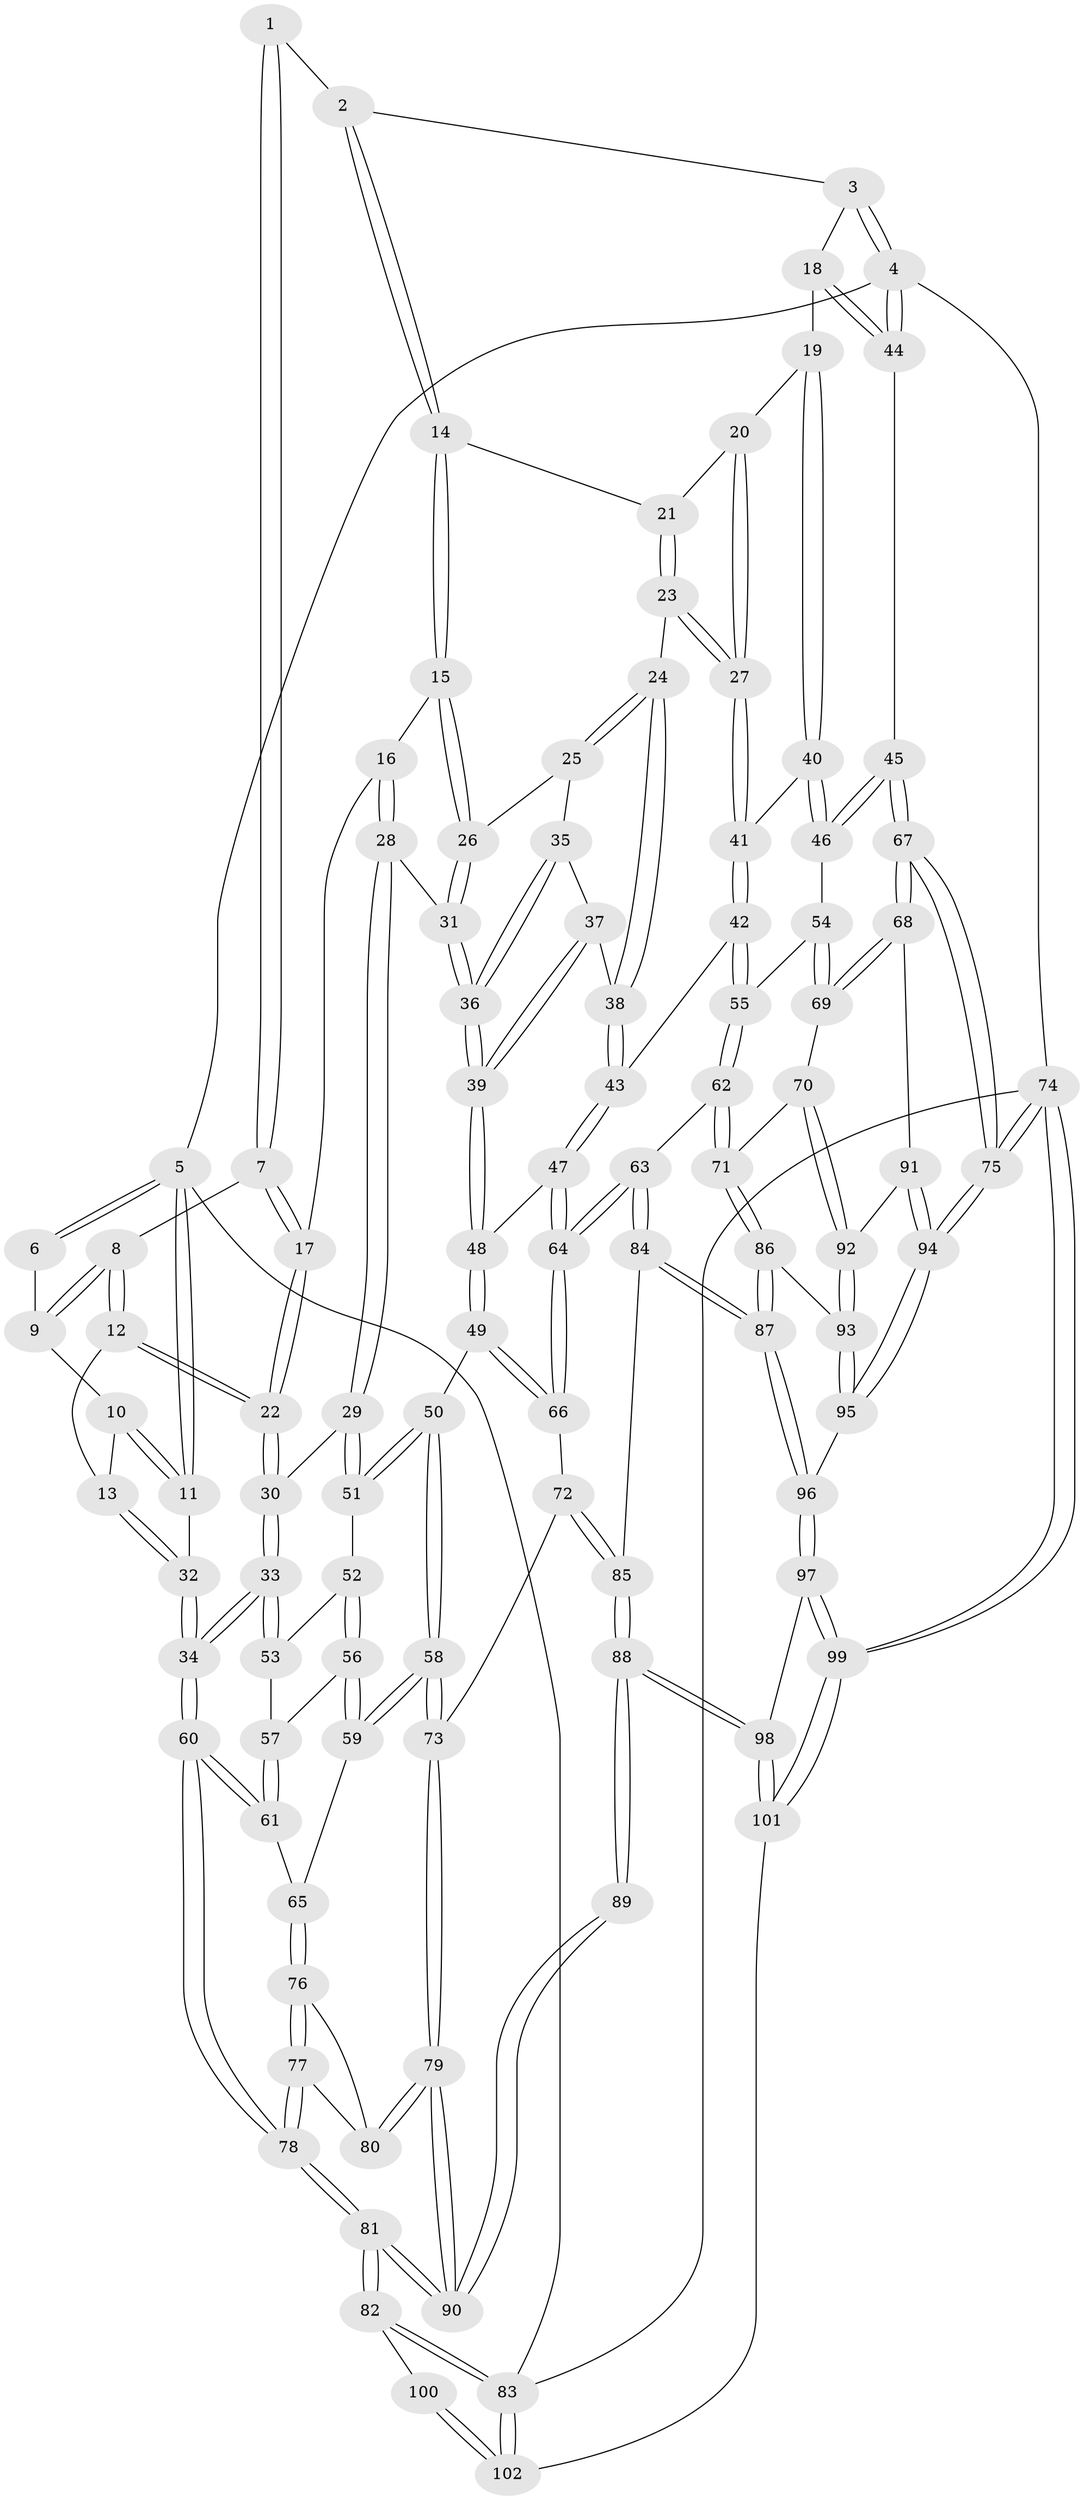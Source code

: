 // Generated by graph-tools (version 1.1) at 2025/03/03/09/25 03:03:20]
// undirected, 102 vertices, 252 edges
graph export_dot {
graph [start="1"]
  node [color=gray90,style=filled];
  1 [pos="+0.2932021823827415+0"];
  2 [pos="+0.641867145387076+0"];
  3 [pos="+0.8063519513916574+0"];
  4 [pos="+1+0"];
  5 [pos="+0+0"];
  6 [pos="+0+0"];
  7 [pos="+0.2835059722070756+0"];
  8 [pos="+0.13958812276253232+0.05129835181840612"];
  9 [pos="+0.06842060196861262+0"];
  10 [pos="+0.05249682851396178+0.03429680378876007"];
  11 [pos="+0+0.21424073298990934"];
  12 [pos="+0.13827584762152076+0.14192807407350153"];
  13 [pos="+0.061257623429235596+0.14422585230889046"];
  14 [pos="+0.6361102619106463+0"];
  15 [pos="+0.43195183605708576+0.10650734604856243"];
  16 [pos="+0.35412072178317155+0.1062126791831214"];
  17 [pos="+0.299240384585041+0.0390621868598051"];
  18 [pos="+0.922329851026215+0.15614915556178563"];
  19 [pos="+0.8734525663567992+0.16111290271446255"];
  20 [pos="+0.7899754257974144+0.07791541107768256"];
  21 [pos="+0.6433680366248934+0"];
  22 [pos="+0.15978538036295514+0.15584811752257907"];
  23 [pos="+0.6276302240321365+0.18108228552157116"];
  24 [pos="+0.6263026238377433+0.1818989486524123"];
  25 [pos="+0.48563506598788425+0.1645963858898343"];
  26 [pos="+0.46626282641416716+0.15412287987612194"];
  27 [pos="+0.667780889611047+0.20215879149377705"];
  28 [pos="+0.3131864788978882+0.21458821941306322"];
  29 [pos="+0.22542499125772397+0.2570760820196142"];
  30 [pos="+0.18531140225993828+0.2082779831953743"];
  31 [pos="+0.40898570281084395+0.285451227161681"];
  32 [pos="+0+0.2823072752312115"];
  33 [pos="+0+0.2867087540059927"];
  34 [pos="+0+0.2841611378883357"];
  35 [pos="+0.4911851670067192+0.20950309805424977"];
  36 [pos="+0.43935045921095367+0.33740426431710263"];
  37 [pos="+0.5118606027376496+0.24056714139749025"];
  38 [pos="+0.6001191945046414+0.22583246118887496"];
  39 [pos="+0.4464386952359087+0.3536109923339632"];
  40 [pos="+0.7619076599571868+0.25592357378567465"];
  41 [pos="+0.756776453542756+0.25753835838829625"];
  42 [pos="+0.709729416205225+0.37711591320281335"];
  43 [pos="+0.5576429370827877+0.34719171565700163"];
  44 [pos="+1+0.20701757310092234"];
  45 [pos="+1+0.24289539196781532"];
  46 [pos="+0.8895686326027155+0.36981239200719485"];
  47 [pos="+0.5129859341012787+0.3720032571773367"];
  48 [pos="+0.447457395747057+0.3572036494823972"];
  49 [pos="+0.3849352555464194+0.4089115156712025"];
  50 [pos="+0.3735266811859802+0.41472546947578287"];
  51 [pos="+0.2167517336599037+0.2937787238034028"];
  52 [pos="+0.2042801665298527+0.30727980109941627"];
  53 [pos="+0.16058658944174808+0.3184538097749671"];
  54 [pos="+0.8615897398990191+0.4256813390105876"];
  55 [pos="+0.7199812176101803+0.410410158830738"];
  56 [pos="+0.20202091877185607+0.42398546817640603"];
  57 [pos="+0.10646858886000472+0.39447869631043975"];
  58 [pos="+0.290832125541969+0.541108020045945"];
  59 [pos="+0.20616820682162687+0.45996000299863404"];
  60 [pos="+0+0.35247347186474937"];
  61 [pos="+0.0508818955463159+0.4432064612897022"];
  62 [pos="+0.6872220707126455+0.5323753439945291"];
  63 [pos="+0.5912501267597124+0.5522120999883535"];
  64 [pos="+0.5807284138345684+0.5478049879267776"];
  65 [pos="+0.08155424477179815+0.4709946644774515"];
  66 [pos="+0.5067804752260447+0.567387296007506"];
  67 [pos="+1+0.5949873857142272"];
  68 [pos="+1+0.5950176168809508"];
  69 [pos="+0.872679525403666+0.4579657221573017"];
  70 [pos="+0.7863584722165105+0.5966174380709764"];
  71 [pos="+0.7747776407435863+0.597463066986914"];
  72 [pos="+0.4937622607387172+0.574961067170935"];
  73 [pos="+0.29119461487861875+0.5574116528033802"];
  74 [pos="+1+1"];
  75 [pos="+1+1"];
  76 [pos="+0.08853617877044788+0.5231368189601713"];
  77 [pos="+0+0.6128506898364803"];
  78 [pos="+0+0.6579391667797735"];
  79 [pos="+0.2414695617787947+0.6822010817831247"];
  80 [pos="+0.13973280613118944+0.6119666743401055"];
  81 [pos="+0+0.7350667865209352"];
  82 [pos="+0+0.8520220634199448"];
  83 [pos="+0+1"];
  84 [pos="+0.5924200143441184+0.7147225604865259"];
  85 [pos="+0.43554711448291666+0.7477743633817425"];
  86 [pos="+0.7636517336672118+0.6278990279320038"];
  87 [pos="+0.6732812258633026+0.7845796148814677"];
  88 [pos="+0.3137373480023164+0.8383878145943824"];
  89 [pos="+0.2745413317571958+0.7926268830579106"];
  90 [pos="+0.24527427812986644+0.73635972573185"];
  91 [pos="+0.9219353436178737+0.6444367360857495"];
  92 [pos="+0.9073812160700543+0.6420234201122254"];
  93 [pos="+0.816106976120937+0.7534380066593374"];
  94 [pos="+0.8683436513557287+0.8733663348167049"];
  95 [pos="+0.7971192872249008+0.8418920721574162"];
  96 [pos="+0.6857515372746432+0.8294793088392988"];
  97 [pos="+0.6709956229524588+0.8498469498557789"];
  98 [pos="+0.34137544196538516+0.9453582156175947"];
  99 [pos="+0.6992167240086102+1"];
  100 [pos="+0.02866844124857967+0.8815208541047365"];
  101 [pos="+0.3265820491569647+1"];
  102 [pos="+0.24643124750778025+1"];
  1 -- 2;
  1 -- 7;
  1 -- 7;
  2 -- 3;
  2 -- 14;
  2 -- 14;
  3 -- 4;
  3 -- 4;
  3 -- 18;
  4 -- 5;
  4 -- 44;
  4 -- 44;
  4 -- 74;
  5 -- 6;
  5 -- 6;
  5 -- 11;
  5 -- 11;
  5 -- 83;
  6 -- 9;
  7 -- 8;
  7 -- 17;
  7 -- 17;
  8 -- 9;
  8 -- 9;
  8 -- 12;
  8 -- 12;
  9 -- 10;
  10 -- 11;
  10 -- 11;
  10 -- 13;
  11 -- 32;
  12 -- 13;
  12 -- 22;
  12 -- 22;
  13 -- 32;
  13 -- 32;
  14 -- 15;
  14 -- 15;
  14 -- 21;
  15 -- 16;
  15 -- 26;
  15 -- 26;
  16 -- 17;
  16 -- 28;
  16 -- 28;
  17 -- 22;
  17 -- 22;
  18 -- 19;
  18 -- 44;
  18 -- 44;
  19 -- 20;
  19 -- 40;
  19 -- 40;
  20 -- 21;
  20 -- 27;
  20 -- 27;
  21 -- 23;
  21 -- 23;
  22 -- 30;
  22 -- 30;
  23 -- 24;
  23 -- 27;
  23 -- 27;
  24 -- 25;
  24 -- 25;
  24 -- 38;
  24 -- 38;
  25 -- 26;
  25 -- 35;
  26 -- 31;
  26 -- 31;
  27 -- 41;
  27 -- 41;
  28 -- 29;
  28 -- 29;
  28 -- 31;
  29 -- 30;
  29 -- 51;
  29 -- 51;
  30 -- 33;
  30 -- 33;
  31 -- 36;
  31 -- 36;
  32 -- 34;
  32 -- 34;
  33 -- 34;
  33 -- 34;
  33 -- 53;
  33 -- 53;
  34 -- 60;
  34 -- 60;
  35 -- 36;
  35 -- 36;
  35 -- 37;
  36 -- 39;
  36 -- 39;
  37 -- 38;
  37 -- 39;
  37 -- 39;
  38 -- 43;
  38 -- 43;
  39 -- 48;
  39 -- 48;
  40 -- 41;
  40 -- 46;
  40 -- 46;
  41 -- 42;
  41 -- 42;
  42 -- 43;
  42 -- 55;
  42 -- 55;
  43 -- 47;
  43 -- 47;
  44 -- 45;
  45 -- 46;
  45 -- 46;
  45 -- 67;
  45 -- 67;
  46 -- 54;
  47 -- 48;
  47 -- 64;
  47 -- 64;
  48 -- 49;
  48 -- 49;
  49 -- 50;
  49 -- 66;
  49 -- 66;
  50 -- 51;
  50 -- 51;
  50 -- 58;
  50 -- 58;
  51 -- 52;
  52 -- 53;
  52 -- 56;
  52 -- 56;
  53 -- 57;
  54 -- 55;
  54 -- 69;
  54 -- 69;
  55 -- 62;
  55 -- 62;
  56 -- 57;
  56 -- 59;
  56 -- 59;
  57 -- 61;
  57 -- 61;
  58 -- 59;
  58 -- 59;
  58 -- 73;
  58 -- 73;
  59 -- 65;
  60 -- 61;
  60 -- 61;
  60 -- 78;
  60 -- 78;
  61 -- 65;
  62 -- 63;
  62 -- 71;
  62 -- 71;
  63 -- 64;
  63 -- 64;
  63 -- 84;
  63 -- 84;
  64 -- 66;
  64 -- 66;
  65 -- 76;
  65 -- 76;
  66 -- 72;
  67 -- 68;
  67 -- 68;
  67 -- 75;
  67 -- 75;
  68 -- 69;
  68 -- 69;
  68 -- 91;
  69 -- 70;
  70 -- 71;
  70 -- 92;
  70 -- 92;
  71 -- 86;
  71 -- 86;
  72 -- 73;
  72 -- 85;
  72 -- 85;
  73 -- 79;
  73 -- 79;
  74 -- 75;
  74 -- 75;
  74 -- 99;
  74 -- 99;
  74 -- 83;
  75 -- 94;
  75 -- 94;
  76 -- 77;
  76 -- 77;
  76 -- 80;
  77 -- 78;
  77 -- 78;
  77 -- 80;
  78 -- 81;
  78 -- 81;
  79 -- 80;
  79 -- 80;
  79 -- 90;
  79 -- 90;
  81 -- 82;
  81 -- 82;
  81 -- 90;
  81 -- 90;
  82 -- 83;
  82 -- 83;
  82 -- 100;
  83 -- 102;
  83 -- 102;
  84 -- 85;
  84 -- 87;
  84 -- 87;
  85 -- 88;
  85 -- 88;
  86 -- 87;
  86 -- 87;
  86 -- 93;
  87 -- 96;
  87 -- 96;
  88 -- 89;
  88 -- 89;
  88 -- 98;
  88 -- 98;
  89 -- 90;
  89 -- 90;
  91 -- 92;
  91 -- 94;
  91 -- 94;
  92 -- 93;
  92 -- 93;
  93 -- 95;
  93 -- 95;
  94 -- 95;
  94 -- 95;
  95 -- 96;
  96 -- 97;
  96 -- 97;
  97 -- 98;
  97 -- 99;
  97 -- 99;
  98 -- 101;
  98 -- 101;
  99 -- 101;
  99 -- 101;
  100 -- 102;
  100 -- 102;
  101 -- 102;
}
